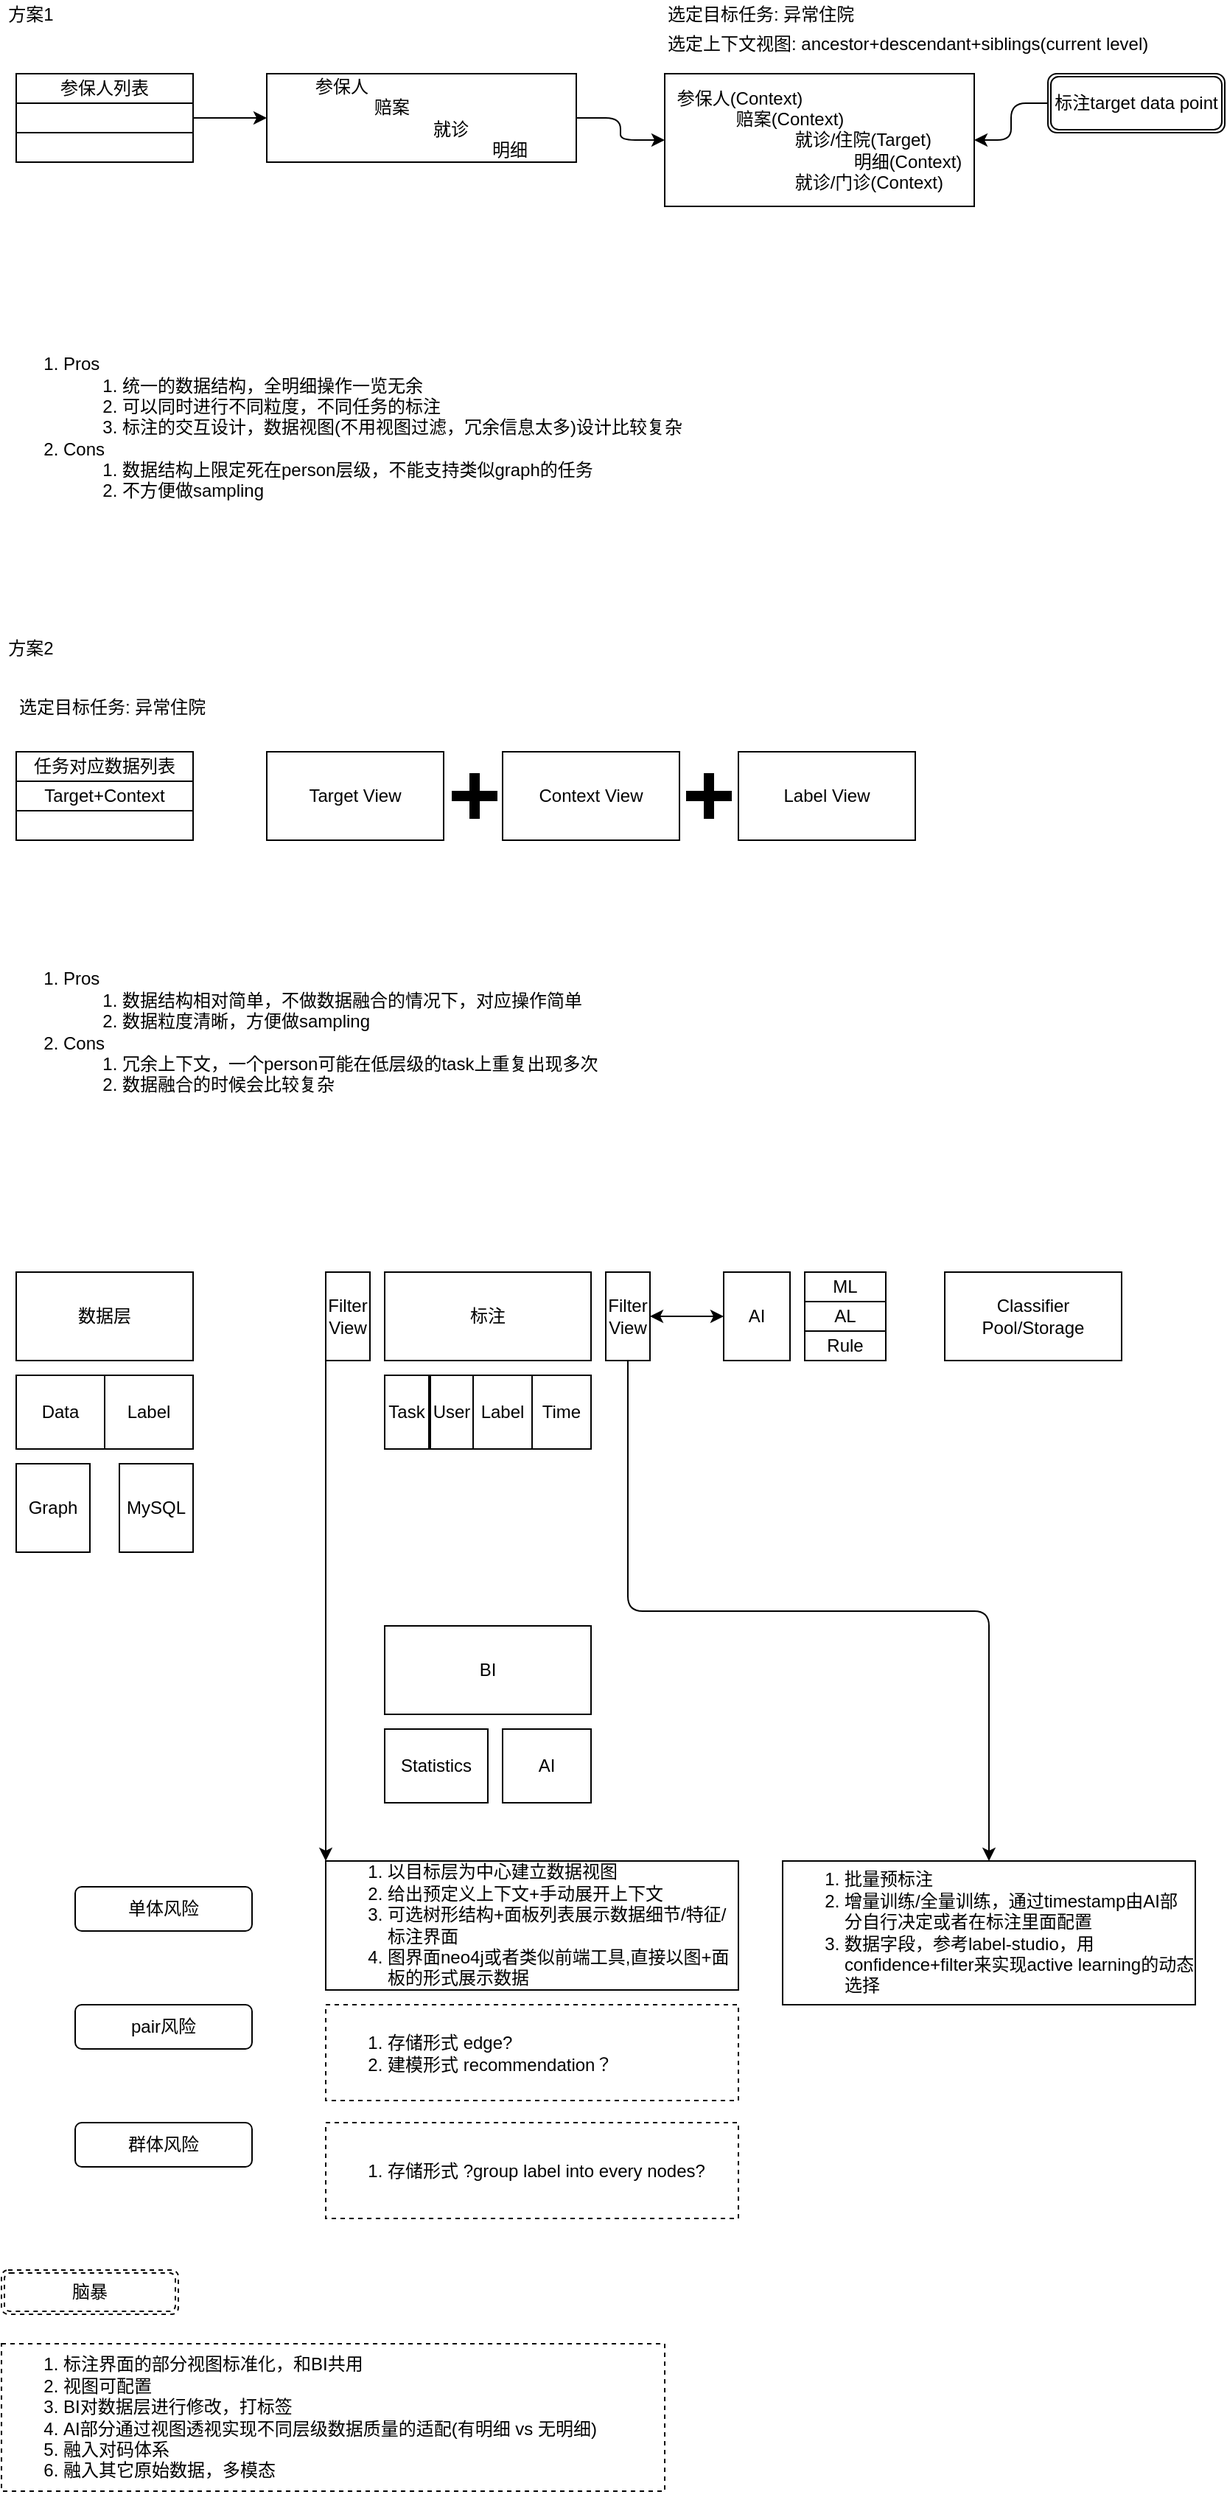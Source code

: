 <mxfile version="14.6.13" type="github">
  <diagram id="nuQsLSKCX1yVviRM6mYH" name="Page-1">
    <mxGraphModel dx="1005" dy="835" grid="1" gridSize="10" guides="1" tooltips="1" connect="1" arrows="1" fold="1" page="1" pageScale="1" pageWidth="850" pageHeight="1100" math="0" shadow="0">
      <root>
        <mxCell id="0" />
        <mxCell id="1" parent="0" />
        <mxCell id="ITm9v_sGWqswMa6FpneH-1" value="方案1" style="text;html=1;strokeColor=none;fillColor=none;align=center;verticalAlign=middle;whiteSpace=wrap;rounded=0;" vertex="1" parent="1">
          <mxGeometry x="60" y="110" width="40" height="20" as="geometry" />
        </mxCell>
        <mxCell id="ITm9v_sGWqswMa6FpneH-2" value="参保人列表" style="rounded=0;whiteSpace=wrap;html=1;" vertex="1" parent="1">
          <mxGeometry x="70" y="160" width="120" height="20" as="geometry" />
        </mxCell>
        <mxCell id="ITm9v_sGWqswMa6FpneH-3" value="" style="rounded=0;whiteSpace=wrap;html=1;" vertex="1" parent="1">
          <mxGeometry x="70" y="180" width="120" height="20" as="geometry" />
        </mxCell>
        <mxCell id="ITm9v_sGWqswMa6FpneH-4" value="" style="rounded=0;whiteSpace=wrap;html=1;" vertex="1" parent="1">
          <mxGeometry x="70" y="200" width="120" height="20" as="geometry" />
        </mxCell>
        <mxCell id="ITm9v_sGWqswMa6FpneH-5" value="&lt;div style=&quot;text-align: left&quot;&gt;&lt;span&gt;参保人&lt;/span&gt;&lt;/div&gt;&lt;blockquote style=&quot;margin: 0 0 0 40px ; border: none ; padding: 0px&quot;&gt;&lt;span&gt;&lt;div style=&quot;text-align: left&quot;&gt;&lt;span&gt;赔案&lt;/span&gt;&lt;/div&gt;&lt;/span&gt;&lt;/blockquote&gt;&lt;blockquote style=&quot;margin: 0 0 0 40px ; border: none ; padding: 0px&quot;&gt;&lt;blockquote style=&quot;margin: 0 0 0 40px ; border: none ; padding: 0px&quot;&gt;&lt;span&gt;&lt;div style=&quot;text-align: left&quot;&gt;&lt;span&gt;就诊&lt;/span&gt;&lt;/div&gt;&lt;/span&gt;&lt;/blockquote&gt;&lt;/blockquote&gt;&lt;blockquote style=&quot;margin: 0 0 0 40px ; border: none ; padding: 0px&quot;&gt;&lt;blockquote style=&quot;margin: 0 0 0 40px ; border: none ; padding: 0px&quot;&gt;&lt;blockquote style=&quot;margin: 0 0 0 40px ; border: none ; padding: 0px&quot;&gt;&lt;span&gt;&lt;div style=&quot;text-align: left&quot;&gt;明细&lt;/div&gt;&lt;/span&gt;&lt;/blockquote&gt;&lt;/blockquote&gt;&lt;/blockquote&gt;" style="rounded=0;whiteSpace=wrap;html=1;" vertex="1" parent="1">
          <mxGeometry x="240" y="160" width="210" height="60" as="geometry" />
        </mxCell>
        <mxCell id="ITm9v_sGWqswMa6FpneH-6" value="" style="endArrow=classic;html=1;exitX=1;exitY=0.5;exitDx=0;exitDy=0;entryX=0;entryY=0.5;entryDx=0;entryDy=0;" edge="1" parent="1" source="ITm9v_sGWqswMa6FpneH-3" target="ITm9v_sGWqswMa6FpneH-5">
          <mxGeometry width="50" height="50" relative="1" as="geometry">
            <mxPoint x="380" y="440" as="sourcePoint" />
            <mxPoint x="430" y="390" as="targetPoint" />
          </mxGeometry>
        </mxCell>
        <mxCell id="ITm9v_sGWqswMa6FpneH-9" value="&lt;div style=&quot;text-align: left&quot;&gt;&lt;span&gt;参保人(Context)&lt;/span&gt;&lt;/div&gt;&lt;blockquote style=&quot;margin: 0 0 0 40px ; border: none ; padding: 0px&quot;&gt;&lt;span&gt;&lt;div style=&quot;text-align: left&quot;&gt;&lt;span&gt;赔案(Context)&lt;/span&gt;&lt;/div&gt;&lt;/span&gt;&lt;/blockquote&gt;&lt;blockquote style=&quot;margin: 0 0 0 40px ; border: none ; padding: 0px&quot;&gt;&lt;blockquote style=&quot;margin: 0 0 0 40px ; border: none ; padding: 0px&quot;&gt;&lt;span&gt;&lt;div style=&quot;text-align: left&quot;&gt;&lt;span&gt;就诊/住院(Target)&lt;/span&gt;&lt;/div&gt;&lt;/span&gt;&lt;/blockquote&gt;&lt;/blockquote&gt;&lt;blockquote style=&quot;margin: 0 0 0 40px ; border: none ; padding: 0px&quot;&gt;&lt;blockquote style=&quot;margin: 0 0 0 40px ; border: none ; padding: 0px&quot;&gt;&lt;blockquote style=&quot;margin: 0 0 0 40px ; border: none ; padding: 0px&quot;&gt;&lt;span&gt;&lt;div style=&quot;text-align: left&quot;&gt;明细(Context)&lt;/div&gt;&lt;/span&gt;&lt;/blockquote&gt;&lt;/blockquote&gt;&lt;/blockquote&gt;&lt;blockquote style=&quot;margin: 0 0 0 40px ; border: none ; padding: 0px&quot;&gt;&lt;blockquote style=&quot;margin: 0 0 0 40px ; border: none ; padding: 0px&quot;&gt;&lt;div style=&quot;text-align: left&quot;&gt;&lt;span&gt;就诊/门诊(Context)&lt;/span&gt;&lt;/div&gt;&lt;/blockquote&gt;&lt;/blockquote&gt;" style="rounded=0;whiteSpace=wrap;html=1;" vertex="1" parent="1">
          <mxGeometry x="510" y="160" width="210" height="90" as="geometry" />
        </mxCell>
        <mxCell id="ITm9v_sGWqswMa6FpneH-11" value="选定目标任务: 异常住院" style="text;html=1;strokeColor=none;fillColor=none;align=left;verticalAlign=middle;whiteSpace=wrap;rounded=0;" vertex="1" parent="1">
          <mxGeometry x="510" y="110" width="170" height="20" as="geometry" />
        </mxCell>
        <mxCell id="ITm9v_sGWqswMa6FpneH-12" value="选定上下文视图: ancestor+descendant+siblings(current level)" style="text;html=1;strokeColor=none;fillColor=none;align=left;verticalAlign=middle;whiteSpace=wrap;rounded=0;" vertex="1" parent="1">
          <mxGeometry x="510" y="130" width="360" height="20" as="geometry" />
        </mxCell>
        <mxCell id="ITm9v_sGWqswMa6FpneH-13" value="" style="edgeStyle=elbowEdgeStyle;elbow=horizontal;endArrow=classic;html=1;entryX=0;entryY=0.5;entryDx=0;entryDy=0;exitX=1;exitY=0.5;exitDx=0;exitDy=0;" edge="1" parent="1" source="ITm9v_sGWqswMa6FpneH-5" target="ITm9v_sGWqswMa6FpneH-9">
          <mxGeometry width="50" height="50" relative="1" as="geometry">
            <mxPoint x="410" y="180" as="sourcePoint" />
            <mxPoint x="460" y="130" as="targetPoint" />
          </mxGeometry>
        </mxCell>
        <mxCell id="ITm9v_sGWqswMa6FpneH-14" value="标注target data point" style="shape=ext;double=1;rounded=1;whiteSpace=wrap;html=1;align=center;" vertex="1" parent="1">
          <mxGeometry x="770" y="160" width="120" height="40" as="geometry" />
        </mxCell>
        <mxCell id="ITm9v_sGWqswMa6FpneH-15" value="方案2" style="text;html=1;strokeColor=none;fillColor=none;align=center;verticalAlign=middle;whiteSpace=wrap;rounded=0;" vertex="1" parent="1">
          <mxGeometry x="60" y="540" width="40" height="20" as="geometry" />
        </mxCell>
        <mxCell id="ITm9v_sGWqswMa6FpneH-16" value="选定目标任务: 异常住院" style="text;html=1;strokeColor=none;fillColor=none;align=left;verticalAlign=middle;whiteSpace=wrap;rounded=0;" vertex="1" parent="1">
          <mxGeometry x="70" y="580" width="170" height="20" as="geometry" />
        </mxCell>
        <mxCell id="ITm9v_sGWqswMa6FpneH-18" value="任务对应数据列表" style="rounded=0;whiteSpace=wrap;html=1;" vertex="1" parent="1">
          <mxGeometry x="70" y="620" width="120" height="20" as="geometry" />
        </mxCell>
        <mxCell id="ITm9v_sGWqswMa6FpneH-19" value="Target+Context" style="rounded=0;whiteSpace=wrap;html=1;" vertex="1" parent="1">
          <mxGeometry x="70" y="640" width="120" height="20" as="geometry" />
        </mxCell>
        <mxCell id="ITm9v_sGWqswMa6FpneH-20" value="" style="rounded=0;whiteSpace=wrap;html=1;" vertex="1" parent="1">
          <mxGeometry x="70" y="660" width="120" height="20" as="geometry" />
        </mxCell>
        <mxCell id="ITm9v_sGWqswMa6FpneH-21" value="Target View" style="rounded=0;whiteSpace=wrap;html=1;align=center;" vertex="1" parent="1">
          <mxGeometry x="240" y="620" width="120" height="60" as="geometry" />
        </mxCell>
        <mxCell id="ITm9v_sGWqswMa6FpneH-22" value="Context View" style="rounded=0;whiteSpace=wrap;html=1;align=center;" vertex="1" parent="1">
          <mxGeometry x="400" y="620" width="120" height="60" as="geometry" />
        </mxCell>
        <mxCell id="ITm9v_sGWqswMa6FpneH-23" value="" style="shape=cross;whiteSpace=wrap;html=1;align=left;labelBackgroundColor=#000000;labelBorderColor=#000000;fillColor=#000000;" vertex="1" parent="1">
          <mxGeometry x="366" y="635" width="30" height="30" as="geometry" />
        </mxCell>
        <mxCell id="ITm9v_sGWqswMa6FpneH-27" value="" style="edgeStyle=elbowEdgeStyle;elbow=horizontal;endArrow=classic;html=1;exitX=0;exitY=0.5;exitDx=0;exitDy=0;" edge="1" parent="1" source="ITm9v_sGWqswMa6FpneH-14" target="ITm9v_sGWqswMa6FpneH-9">
          <mxGeometry width="50" height="50" relative="1" as="geometry">
            <mxPoint x="410" y="360" as="sourcePoint" />
            <mxPoint x="460" y="310" as="targetPoint" />
          </mxGeometry>
        </mxCell>
        <mxCell id="ITm9v_sGWqswMa6FpneH-29" value="Label View" style="rounded=0;whiteSpace=wrap;html=1;align=center;" vertex="1" parent="1">
          <mxGeometry x="560" y="620" width="120" height="60" as="geometry" />
        </mxCell>
        <mxCell id="ITm9v_sGWqswMa6FpneH-31" value="" style="shape=cross;whiteSpace=wrap;html=1;align=left;labelBackgroundColor=#000000;labelBorderColor=#000000;fillColor=#000000;" vertex="1" parent="1">
          <mxGeometry x="525" y="635" width="30" height="30" as="geometry" />
        </mxCell>
        <mxCell id="ITm9v_sGWqswMa6FpneH-32" value="&lt;ol&gt;&lt;li&gt;Pros&lt;/li&gt;&lt;ol&gt;&lt;li&gt;数据结构相对简单，不做数据融合的情况下，对应操作简单&lt;/li&gt;&lt;li&gt;数据粒度清晰，方便做sampling&lt;/li&gt;&lt;/ol&gt;&lt;li&gt;Cons&lt;/li&gt;&lt;ol&gt;&lt;li&gt;冗余上下文，一个person可能在低层级的task上重复出现多次&lt;/li&gt;&lt;li&gt;数据融合的时候会比较复杂&lt;/li&gt;&lt;/ol&gt;&lt;/ol&gt;" style="text;html=1;strokeColor=none;fillColor=none;align=left;verticalAlign=middle;whiteSpace=wrap;rounded=0;labelBackgroundColor=none;" vertex="1" parent="1">
          <mxGeometry x="60" y="710" width="420" height="200" as="geometry" />
        </mxCell>
        <mxCell id="ITm9v_sGWqswMa6FpneH-33" value="&lt;ol&gt;&lt;li&gt;Pros&lt;/li&gt;&lt;ol&gt;&lt;li&gt;统一的数据结构，全明细操作一览无余&lt;/li&gt;&lt;li&gt;可以同时进行不同粒度，不同任务的标注&lt;/li&gt;&lt;li&gt;标注的交互设计，数据视图(不用视图过滤，冗余信息太多)设计比较复杂&lt;/li&gt;&lt;/ol&gt;&lt;li&gt;Cons&lt;/li&gt;&lt;ol&gt;&lt;li&gt;数据结构上限定死在person层级，不能支持类似graph的任务&lt;/li&gt;&lt;li&gt;不方便做sampling&lt;/li&gt;&lt;/ol&gt;&lt;/ol&gt;" style="text;html=1;strokeColor=none;fillColor=none;align=left;verticalAlign=middle;whiteSpace=wrap;rounded=0;labelBackgroundColor=none;" vertex="1" parent="1">
          <mxGeometry x="60" y="300" width="490" height="200" as="geometry" />
        </mxCell>
        <mxCell id="ITm9v_sGWqswMa6FpneH-34" value="数据层" style="rounded=0;whiteSpace=wrap;html=1;labelBackgroundColor=none;align=center;" vertex="1" parent="1">
          <mxGeometry x="70" y="973" width="120" height="60" as="geometry" />
        </mxCell>
        <mxCell id="ITm9v_sGWqswMa6FpneH-35" value="标注" style="rounded=0;whiteSpace=wrap;html=1;labelBackgroundColor=none;align=center;" vertex="1" parent="1">
          <mxGeometry x="320" y="973" width="140" height="60" as="geometry" />
        </mxCell>
        <mxCell id="ITm9v_sGWqswMa6FpneH-36" value="AI" style="rounded=0;whiteSpace=wrap;html=1;labelBackgroundColor=none;align=center;" vertex="1" parent="1">
          <mxGeometry x="550" y="973" width="45" height="60" as="geometry" />
        </mxCell>
        <mxCell id="ITm9v_sGWqswMa6FpneH-37" value="Classifier Pool/Storage" style="rounded=0;whiteSpace=wrap;html=1;labelBackgroundColor=none;align=center;" vertex="1" parent="1">
          <mxGeometry x="700" y="973" width="120" height="60" as="geometry" />
        </mxCell>
        <mxCell id="ITm9v_sGWqswMa6FpneH-38" value="Graph" style="rounded=0;whiteSpace=wrap;html=1;labelBackgroundColor=none;align=center;" vertex="1" parent="1">
          <mxGeometry x="70" y="1103" width="50" height="60" as="geometry" />
        </mxCell>
        <mxCell id="ITm9v_sGWqswMa6FpneH-39" value="MySQL" style="rounded=0;whiteSpace=wrap;html=1;labelBackgroundColor=none;align=center;" vertex="1" parent="1">
          <mxGeometry x="140" y="1103" width="50" height="60" as="geometry" />
        </mxCell>
        <mxCell id="ITm9v_sGWqswMa6FpneH-40" value="Data" style="rounded=0;whiteSpace=wrap;html=1;labelBackgroundColor=none;align=center;fillColor=none;" vertex="1" parent="1">
          <mxGeometry x="70" y="1043" width="60" height="50" as="geometry" />
        </mxCell>
        <mxCell id="ITm9v_sGWqswMa6FpneH-41" value="Label" style="rounded=0;whiteSpace=wrap;html=1;labelBackgroundColor=none;align=center;fillColor=none;" vertex="1" parent="1">
          <mxGeometry x="130" y="1043" width="60" height="50" as="geometry" />
        </mxCell>
        <mxCell id="ITm9v_sGWqswMa6FpneH-42" value="Task" style="rounded=0;whiteSpace=wrap;html=1;labelBackgroundColor=none;align=center;fillColor=none;" vertex="1" parent="1">
          <mxGeometry x="320" y="1043" width="30" height="50" as="geometry" />
        </mxCell>
        <mxCell id="ITm9v_sGWqswMa6FpneH-43" value="User" style="rounded=0;whiteSpace=wrap;html=1;labelBackgroundColor=none;align=center;fillColor=none;" vertex="1" parent="1">
          <mxGeometry x="351" y="1043" width="29" height="50" as="geometry" />
        </mxCell>
        <mxCell id="ITm9v_sGWqswMa6FpneH-44" value="Filter&lt;br&gt;View" style="rounded=0;whiteSpace=wrap;html=1;labelBackgroundColor=none;align=center;fillColor=none;" vertex="1" parent="1">
          <mxGeometry x="280" y="973" width="30" height="60" as="geometry" />
        </mxCell>
        <mxCell id="ITm9v_sGWqswMa6FpneH-45" value="Filter&lt;br&gt;View" style="rounded=0;whiteSpace=wrap;html=1;labelBackgroundColor=none;align=center;fillColor=none;" vertex="1" parent="1">
          <mxGeometry x="470" y="973" width="30" height="60" as="geometry" />
        </mxCell>
        <mxCell id="ITm9v_sGWqswMa6FpneH-46" value="Label" style="rounded=0;whiteSpace=wrap;html=1;labelBackgroundColor=none;align=center;fillColor=none;" vertex="1" parent="1">
          <mxGeometry x="380" y="1043" width="40" height="50" as="geometry" />
        </mxCell>
        <mxCell id="ITm9v_sGWqswMa6FpneH-47" value="Time" style="rounded=0;whiteSpace=wrap;html=1;labelBackgroundColor=none;align=center;fillColor=none;" vertex="1" parent="1">
          <mxGeometry x="420" y="1043" width="40" height="50" as="geometry" />
        </mxCell>
        <mxCell id="ITm9v_sGWqswMa6FpneH-48" value="BI" style="rounded=0;whiteSpace=wrap;html=1;labelBackgroundColor=none;align=center;" vertex="1" parent="1">
          <mxGeometry x="320" y="1213" width="140" height="60" as="geometry" />
        </mxCell>
        <mxCell id="ITm9v_sGWqswMa6FpneH-49" value="ML" style="rounded=0;whiteSpace=wrap;html=1;labelBackgroundColor=none;align=center;fillColor=none;" vertex="1" parent="1">
          <mxGeometry x="605" y="973" width="55" height="20" as="geometry" />
        </mxCell>
        <mxCell id="ITm9v_sGWqswMa6FpneH-50" value="AL" style="rounded=0;whiteSpace=wrap;html=1;labelBackgroundColor=none;align=center;fillColor=none;" vertex="1" parent="1">
          <mxGeometry x="605" y="993" width="55" height="20" as="geometry" />
        </mxCell>
        <mxCell id="ITm9v_sGWqswMa6FpneH-51" value="Rule" style="rounded=0;whiteSpace=wrap;html=1;labelBackgroundColor=none;align=center;fillColor=none;" vertex="1" parent="1">
          <mxGeometry x="605" y="1013" width="55" height="20" as="geometry" />
        </mxCell>
        <mxCell id="ITm9v_sGWqswMa6FpneH-52" value="Statistics" style="rounded=0;whiteSpace=wrap;html=1;labelBackgroundColor=none;align=center;fillColor=none;" vertex="1" parent="1">
          <mxGeometry x="320" y="1283" width="70" height="50" as="geometry" />
        </mxCell>
        <mxCell id="ITm9v_sGWqswMa6FpneH-53" value="AI" style="rounded=0;whiteSpace=wrap;html=1;labelBackgroundColor=none;align=center;fillColor=none;" vertex="1" parent="1">
          <mxGeometry x="400" y="1283" width="60" height="50" as="geometry" />
        </mxCell>
        <mxCell id="ITm9v_sGWqswMa6FpneH-58" value="" style="endArrow=classic;startArrow=classic;html=1;entryX=0;entryY=0.5;entryDx=0;entryDy=0;entryPerimeter=0;exitX=1;exitY=0.5;exitDx=0;exitDy=0;" edge="1" parent="1" source="ITm9v_sGWqswMa6FpneH-45" target="ITm9v_sGWqswMa6FpneH-36">
          <mxGeometry width="50" height="50" relative="1" as="geometry">
            <mxPoint x="440" y="1113" as="sourcePoint" />
            <mxPoint x="490" y="1063" as="targetPoint" />
          </mxGeometry>
        </mxCell>
        <mxCell id="ITm9v_sGWqswMa6FpneH-66" value="单体风险" style="rounded=1;whiteSpace=wrap;html=1;labelBackgroundColor=none;fillColor=none;align=center;" vertex="1" parent="1">
          <mxGeometry x="110" y="1390" width="120" height="30" as="geometry" />
        </mxCell>
        <mxCell id="ITm9v_sGWqswMa6FpneH-67" value="pair风险" style="rounded=1;whiteSpace=wrap;html=1;labelBackgroundColor=none;fillColor=none;align=center;" vertex="1" parent="1">
          <mxGeometry x="110" y="1470" width="120" height="30" as="geometry" />
        </mxCell>
        <mxCell id="ITm9v_sGWqswMa6FpneH-68" value="群体风险" style="rounded=1;whiteSpace=wrap;html=1;labelBackgroundColor=none;fillColor=none;align=center;" vertex="1" parent="1">
          <mxGeometry x="110" y="1550" width="120" height="30" as="geometry" />
        </mxCell>
        <mxCell id="ITm9v_sGWqswMa6FpneH-69" value="&lt;ol&gt;&lt;li&gt;以目标层为中心建立数据视图&lt;/li&gt;&lt;li&gt;给出预定义上下文+手动展开上下文&lt;/li&gt;&lt;li&gt;可选树形结构+面板列表展示数据细节/特征/标注界面&lt;/li&gt;&lt;li&gt;图界面neo4j或者类似前端工具,直接以图+面板的形式展示数据&lt;/li&gt;&lt;/ol&gt;" style="text;html=1;fillColor=none;align=left;verticalAlign=middle;whiteSpace=wrap;rounded=0;labelBackgroundColor=none;strokeColor=#000000;" vertex="1" parent="1">
          <mxGeometry x="280" y="1372.5" width="280" height="87.5" as="geometry" />
        </mxCell>
        <mxCell id="ITm9v_sGWqswMa6FpneH-70" value="" style="endArrow=classic;html=1;exitX=0;exitY=1;exitDx=0;exitDy=0;entryX=0;entryY=0;entryDx=0;entryDy=0;" edge="1" parent="1" source="ITm9v_sGWqswMa6FpneH-44" target="ITm9v_sGWqswMa6FpneH-69">
          <mxGeometry width="50" height="50" relative="1" as="geometry">
            <mxPoint x="420" y="1350" as="sourcePoint" />
            <mxPoint x="288" y="1380" as="targetPoint" />
          </mxGeometry>
        </mxCell>
        <mxCell id="ITm9v_sGWqswMa6FpneH-71" value="&lt;ol&gt;&lt;li&gt;批量预标注&lt;/li&gt;&lt;li&gt;增量训练/全量训练，通过timestamp由AI部分自行决定或者在标注里面配置&lt;/li&gt;&lt;li&gt;数据字段，参考label-studio，用confidence+filter来实现active learning的动态选择&lt;/li&gt;&lt;/ol&gt;" style="text;html=1;fillColor=none;align=left;verticalAlign=middle;whiteSpace=wrap;rounded=0;labelBackgroundColor=none;strokeColor=#000000;" vertex="1" parent="1">
          <mxGeometry x="590" y="1372.5" width="280" height="97.5" as="geometry" />
        </mxCell>
        <mxCell id="ITm9v_sGWqswMa6FpneH-72" value="" style="edgeStyle=elbowEdgeStyle;elbow=vertical;endArrow=classic;html=1;exitX=0.5;exitY=1;exitDx=0;exitDy=0;" edge="1" parent="1" source="ITm9v_sGWqswMa6FpneH-45" target="ITm9v_sGWqswMa6FpneH-71">
          <mxGeometry width="50" height="50" relative="1" as="geometry">
            <mxPoint x="420" y="1350" as="sourcePoint" />
            <mxPoint x="470" y="1300" as="targetPoint" />
          </mxGeometry>
        </mxCell>
        <mxCell id="ITm9v_sGWqswMa6FpneH-73" value="&lt;ol&gt;&lt;li&gt;存储形式 edge?&lt;/li&gt;&lt;li&gt;建模形式 recommendation？&lt;/li&gt;&lt;/ol&gt;" style="text;html=1;fillColor=none;align=left;verticalAlign=middle;whiteSpace=wrap;rounded=0;labelBackgroundColor=none;strokeColor=#000000;dashed=1;" vertex="1" parent="1">
          <mxGeometry x="280" y="1470" width="280" height="65" as="geometry" />
        </mxCell>
        <mxCell id="ITm9v_sGWqswMa6FpneH-74" value="&lt;ol&gt;&lt;li&gt;存储形式 ?group label into every nodes?&lt;/li&gt;&lt;/ol&gt;" style="text;html=1;fillColor=none;align=left;verticalAlign=middle;whiteSpace=wrap;rounded=0;labelBackgroundColor=none;strokeColor=#000000;dashed=1;" vertex="1" parent="1">
          <mxGeometry x="280" y="1550" width="280" height="65" as="geometry" />
        </mxCell>
        <mxCell id="ITm9v_sGWqswMa6FpneH-76" value="脑暴" style="shape=ext;double=1;rounded=1;whiteSpace=wrap;html=1;dashed=1;labelBackgroundColor=none;strokeColor=#000000;fillColor=none;align=center;" vertex="1" parent="1">
          <mxGeometry x="60" y="1650" width="120" height="30" as="geometry" />
        </mxCell>
        <mxCell id="ITm9v_sGWqswMa6FpneH-77" value="&lt;ol&gt;&lt;li&gt;标注界面的部分视图标准化，和BI共用&lt;/li&gt;&lt;li&gt;视图可配置&lt;br&gt;&lt;/li&gt;&lt;li&gt;BI对数据层进行修改，打标签&lt;/li&gt;&lt;li&gt;AI部分通过视图透视实现不同层级数据质量的适配(有明细 vs 无明细)&lt;/li&gt;&lt;li&gt;融入对码体系&lt;/li&gt;&lt;li&gt;融入其它原始数据，多模态&lt;/li&gt;&lt;/ol&gt;" style="text;html=1;fillColor=none;align=left;verticalAlign=middle;whiteSpace=wrap;rounded=0;labelBackgroundColor=none;strokeColor=#000000;dashed=1;" vertex="1" parent="1">
          <mxGeometry x="60" y="1700" width="450" height="100" as="geometry" />
        </mxCell>
      </root>
    </mxGraphModel>
  </diagram>
</mxfile>
